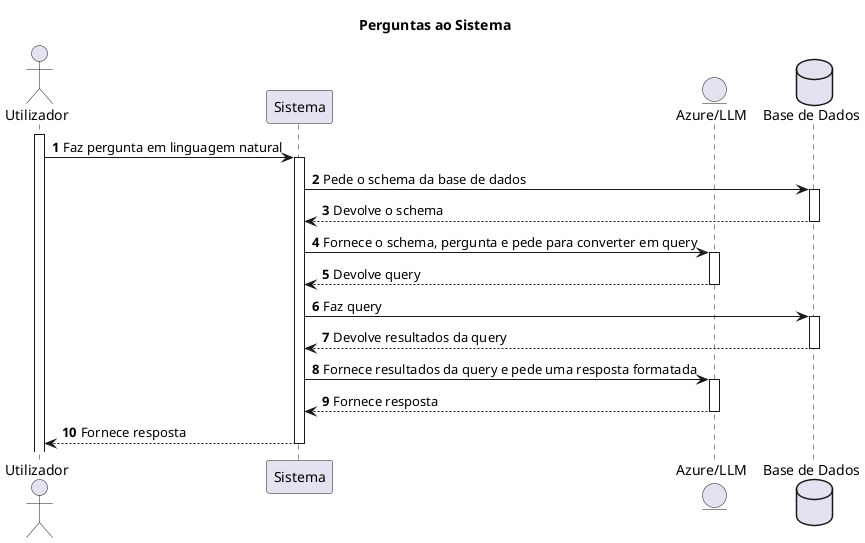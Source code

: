 @startuml
title Perguntas ao Sistema
autonumber

Actor Utilizador as user
participant Sistema as sys
entity "Azure/LLM" as llm
database "Base de Dados" as db 

activate user
user -> sys : Faz pergunta em linguagem natural

activate sys

sys -> db: Pede o schema da base de dados

activate db
db --> sys : Devolve o schema
deactivate db

sys -> llm: Fornece o schema, pergunta e pede para converter em query
activate llm
llm --> sys: Devolve query
deactivate llm

sys -> db: Faz query
activate db
db --> sys : Devolve resultados da query
deactivate db
sys -> llm : Fornece resultados da query e pede uma resposta formatada
activate llm
llm --> sys: Fornece resposta
deactivate llm
sys --> user : Fornece resposta 
deactivate sys
 

@enduml
